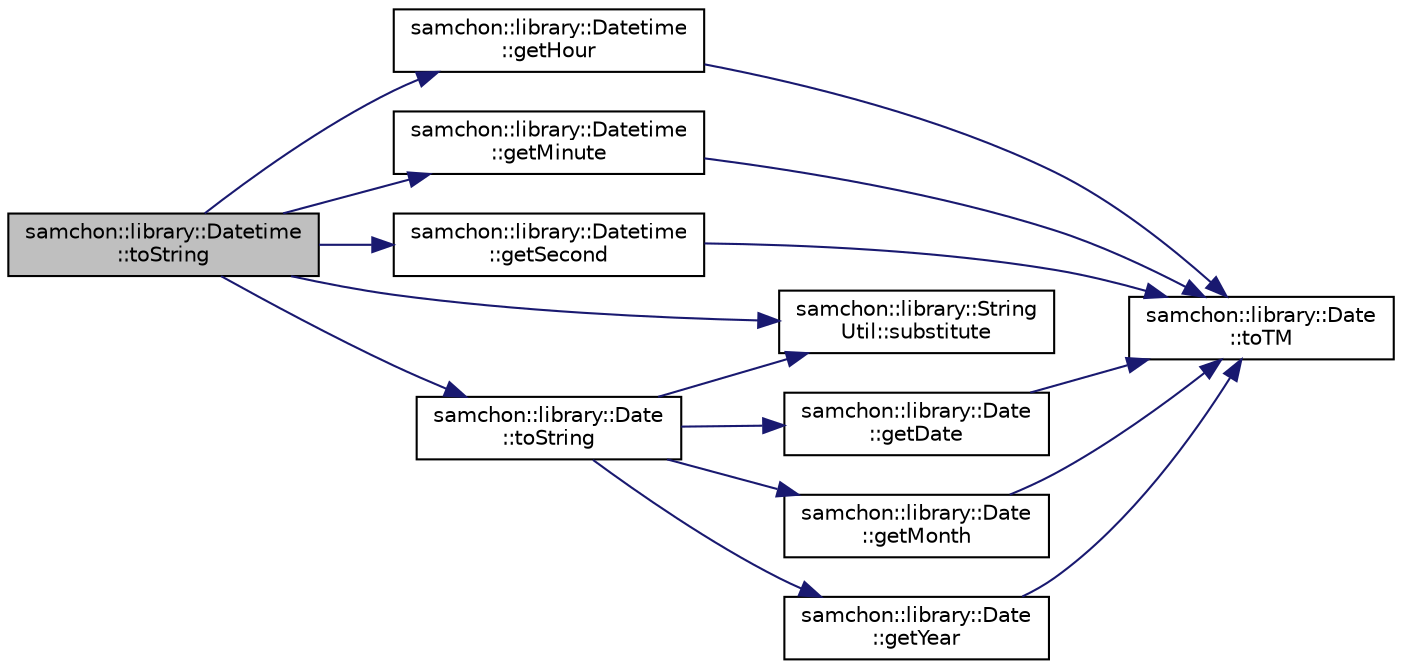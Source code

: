 digraph "samchon::library::Datetime::toString"
{
  edge [fontname="Helvetica",fontsize="10",labelfontname="Helvetica",labelfontsize="10"];
  node [fontname="Helvetica",fontsize="10",shape=record];
  rankdir="LR";
  Node1 [label="samchon::library::Datetime\l::toString",height=0.2,width=0.4,color="black", fillcolor="grey75", style="filled", fontcolor="black"];
  Node1 -> Node2 [color="midnightblue",fontsize="10",style="solid",fontname="Helvetica"];
  Node2 [label="samchon::library::Datetime\l::getHour",height=0.2,width=0.4,color="black", fillcolor="white", style="filled",URL="$dd/de3/classsamchon_1_1library_1_1Datetime.html#affe04dd7c4c08ace450bd592c5979e69",tooltip="Get hour. "];
  Node2 -> Node3 [color="midnightblue",fontsize="10",style="solid",fontname="Helvetica"];
  Node3 [label="samchon::library::Date\l::toTM",height=0.2,width=0.4,color="black", fillcolor="white", style="filled",URL="$da/d6b/classsamchon_1_1library_1_1Date.html#a207d7179ef0a879ca534457fdc70dc6c",tooltip="Converts the Date to struct tm. "];
  Node1 -> Node4 [color="midnightblue",fontsize="10",style="solid",fontname="Helvetica"];
  Node4 [label="samchon::library::Datetime\l::getMinute",height=0.2,width=0.4,color="black", fillcolor="white", style="filled",URL="$dd/de3/classsamchon_1_1library_1_1Datetime.html#a33f7aef787933c0134eedb1a6521bc02",tooltip="Get minute. "];
  Node4 -> Node3 [color="midnightblue",fontsize="10",style="solid",fontname="Helvetica"];
  Node1 -> Node5 [color="midnightblue",fontsize="10",style="solid",fontname="Helvetica"];
  Node5 [label="samchon::library::Datetime\l::getSecond",height=0.2,width=0.4,color="black", fillcolor="white", style="filled",URL="$dd/de3/classsamchon_1_1library_1_1Datetime.html#a94db72fd7e6e9ea4a511ac9f41afaef4",tooltip="Get second. "];
  Node5 -> Node3 [color="midnightblue",fontsize="10",style="solid",fontname="Helvetica"];
  Node1 -> Node6 [color="midnightblue",fontsize="10",style="solid",fontname="Helvetica"];
  Node6 [label="samchon::library::String\lUtil::substitute",height=0.2,width=0.4,color="black", fillcolor="white", style="filled",URL="$d2/d53/classsamchon_1_1library_1_1StringUtil.html#a067a310ea10079ed5e47a9e25a1ba1fe",tooltip="Substitutes \"{n}\" tokens within the specified string with the respective arguments passed in..."];
  Node1 -> Node7 [color="midnightblue",fontsize="10",style="solid",fontname="Helvetica"];
  Node7 [label="samchon::library::Date\l::toString",height=0.2,width=0.4,color="black", fillcolor="white", style="filled",URL="$da/d6b/classsamchon_1_1library_1_1Date.html#ad0b42f16a7cbcffdc12fcc5033d8d53d",tooltip="Converts the Date to std::string. "];
  Node7 -> Node8 [color="midnightblue",fontsize="10",style="solid",fontname="Helvetica"];
  Node8 [label="samchon::library::Date\l::getDate",height=0.2,width=0.4,color="black", fillcolor="white", style="filled",URL="$da/d6b/classsamchon_1_1library_1_1Date.html#a542b6ad3f13a2cab0d3a9a497fb30b33",tooltip="Get the day in month of the Date. "];
  Node8 -> Node3 [color="midnightblue",fontsize="10",style="solid",fontname="Helvetica"];
  Node7 -> Node9 [color="midnightblue",fontsize="10",style="solid",fontname="Helvetica"];
  Node9 [label="samchon::library::Date\l::getMonth",height=0.2,width=0.4,color="black", fillcolor="white", style="filled",URL="$da/d6b/classsamchon_1_1library_1_1Date.html#ace05e2f3e23a7a1ecf441de915498865",tooltip="Get month of the Date. "];
  Node9 -> Node3 [color="midnightblue",fontsize="10",style="solid",fontname="Helvetica"];
  Node7 -> Node10 [color="midnightblue",fontsize="10",style="solid",fontname="Helvetica"];
  Node10 [label="samchon::library::Date\l::getYear",height=0.2,width=0.4,color="black", fillcolor="white", style="filled",URL="$da/d6b/classsamchon_1_1library_1_1Date.html#a07dc452d4e33e7042019ea273f1b1fac",tooltip="Get year of the Date. "];
  Node10 -> Node3 [color="midnightblue",fontsize="10",style="solid",fontname="Helvetica"];
  Node7 -> Node6 [color="midnightblue",fontsize="10",style="solid",fontname="Helvetica"];
}
